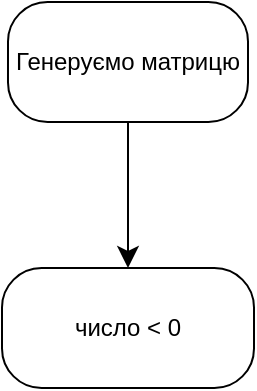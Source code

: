 <mxfile version="24.2.5" type="github">
  <diagram name="Страница — 1" id="bQx8iMFGfUbK_cffJSMU">
    <mxGraphModel dx="1674" dy="1172" grid="0" gridSize="10" guides="1" tooltips="1" connect="1" arrows="1" fold="1" page="0" pageScale="1" pageWidth="827" pageHeight="1169" math="0" shadow="0">
      <root>
        <mxCell id="0" />
        <mxCell id="1" parent="0" />
        <mxCell id="yUrQbSLCL5NHR8WoDsNA-3" value="" style="edgeStyle=none;curved=1;rounded=0;orthogonalLoop=1;jettySize=auto;html=1;fontSize=12;startSize=8;endSize=8;" edge="1" parent="1" source="yUrQbSLCL5NHR8WoDsNA-1" target="yUrQbSLCL5NHR8WoDsNA-2">
          <mxGeometry relative="1" as="geometry" />
        </mxCell>
        <mxCell id="yUrQbSLCL5NHR8WoDsNA-1" value="Генеруємо матрицю" style="rounded=1;whiteSpace=wrap;html=1;arcSize=33;" vertex="1" parent="1">
          <mxGeometry x="174" y="-166" width="120" height="60" as="geometry" />
        </mxCell>
        <mxCell id="yUrQbSLCL5NHR8WoDsNA-2" value="число &amp;lt; 0" style="whiteSpace=wrap;html=1;rounded=1;arcSize=33;" vertex="1" parent="1">
          <mxGeometry x="171" y="-33" width="126" height="60" as="geometry" />
        </mxCell>
      </root>
    </mxGraphModel>
  </diagram>
</mxfile>
